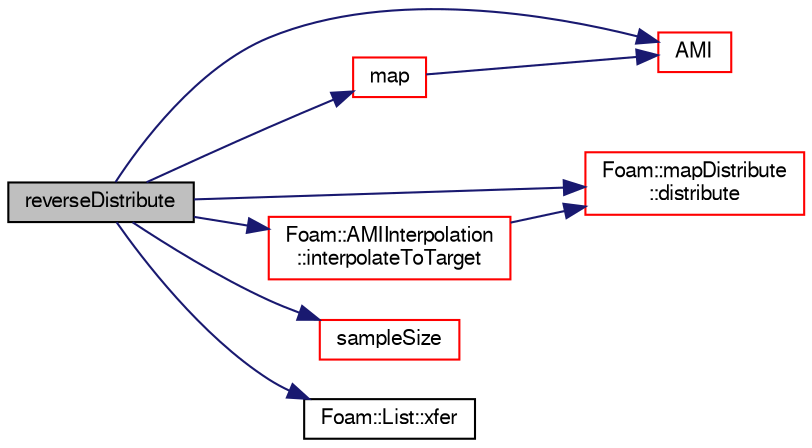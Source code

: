 digraph "reverseDistribute"
{
  bgcolor="transparent";
  edge [fontname="FreeSans",fontsize="10",labelfontname="FreeSans",labelfontsize="10"];
  node [fontname="FreeSans",fontsize="10",shape=record];
  rankdir="LR";
  Node5342 [label="reverseDistribute",height=0.2,width=0.4,color="black", fillcolor="grey75", style="filled", fontcolor="black"];
  Node5342 -> Node5343 [color="midnightblue",fontsize="10",style="solid",fontname="FreeSans"];
  Node5343 [label="AMI",height=0.2,width=0.4,color="red",URL="$a25094.html#ab75adcd6bcdc070558929c1dc61a2233",tooltip="Return reference to the AMI interpolator. "];
  Node5342 -> Node5660 [color="midnightblue",fontsize="10",style="solid",fontname="FreeSans"];
  Node5660 [label="Foam::mapDistribute\l::distribute",height=0.2,width=0.4,color="red",URL="$a27362.html#a33e0f8481eb68bf011731ec98e8f7c65",tooltip="Distribute data. Note:schedule only used for Pstream::scheduled. "];
  Node5342 -> Node5665 [color="midnightblue",fontsize="10",style="solid",fontname="FreeSans"];
  Node5665 [label="Foam::AMIInterpolation\l::interpolateToTarget",height=0.2,width=0.4,color="red",URL="$a24866.html#af50afa88b6f02147062bf2415f997828",tooltip="Interpolate from source to target with supplied op. "];
  Node5665 -> Node5660 [color="midnightblue",fontsize="10",style="solid",fontname="FreeSans"];
  Node5342 -> Node5668 [color="midnightblue",fontsize="10",style="solid",fontname="FreeSans"];
  Node5668 [label="map",height=0.2,width=0.4,color="red",URL="$a25094.html#a0d1a7c7846db8dd8bd74f9de120d62f6",tooltip="Return reference to the parallel distribution map. "];
  Node5668 -> Node5343 [color="midnightblue",fontsize="10",style="solid",fontname="FreeSans"];
  Node5342 -> Node5685 [color="midnightblue",fontsize="10",style="solid",fontname="FreeSans"];
  Node5685 [label="sampleSize",height=0.2,width=0.4,color="red",URL="$a25094.html#a7e348da81551c80758c505e5c5140772",tooltip="Return size of mapped mesh/patch/boundary. "];
  Node5342 -> Node5798 [color="midnightblue",fontsize="10",style="solid",fontname="FreeSans"];
  Node5798 [label="Foam::List::xfer",height=0.2,width=0.4,color="black",URL="$a25694.html#a48f43ee271fb2edb0fb241b72af0e59c",tooltip="Transfer contents to the Xfer container. "];
}
